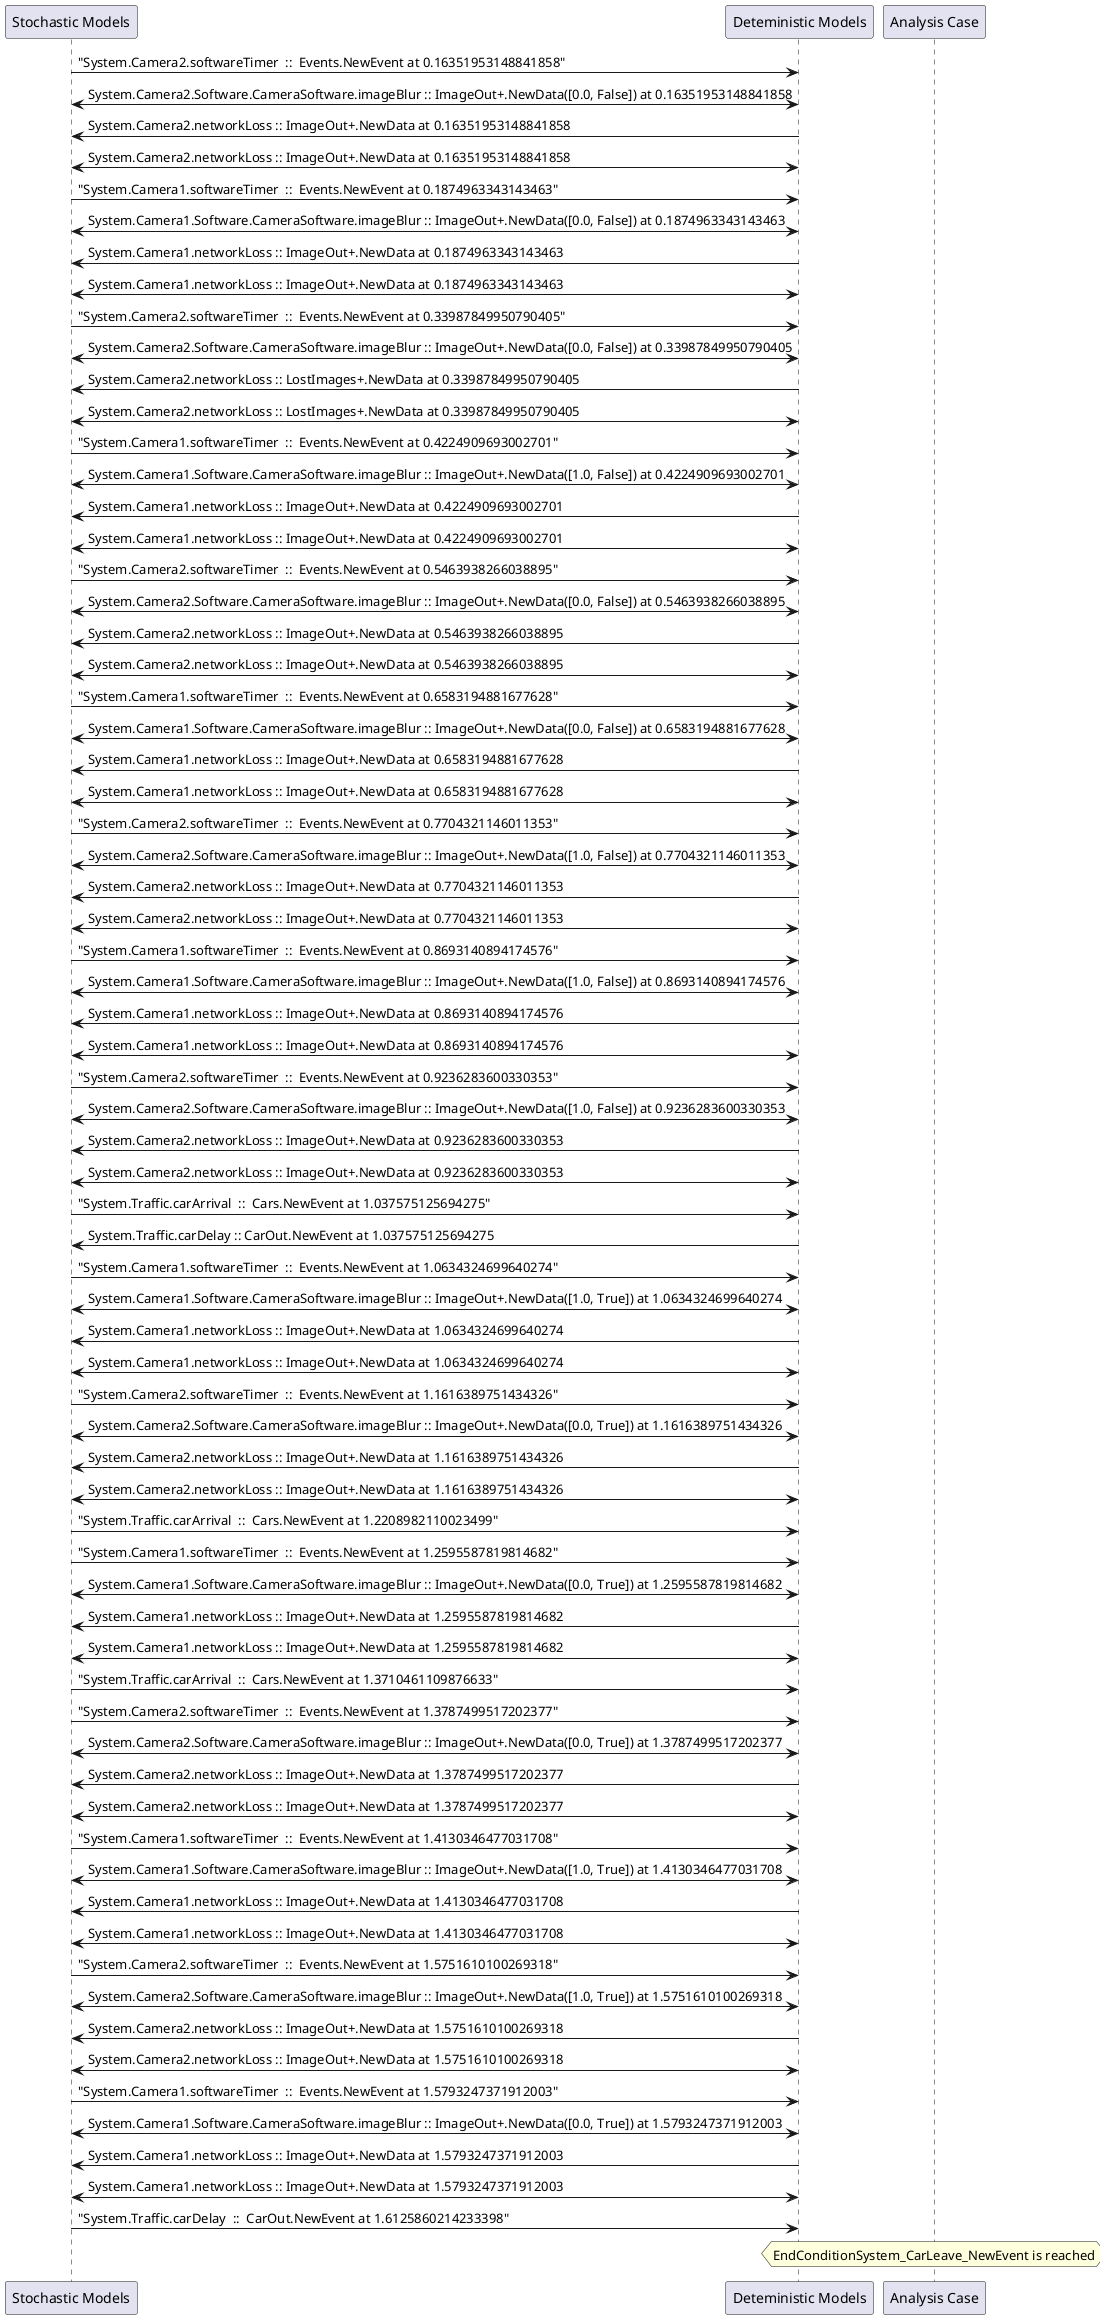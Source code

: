 
	@startuml
	participant "Stochastic Models" as stochmodel
	participant "Deteministic Models" as detmodel
	participant "Analysis Case" as analysis
	{40097_stop} stochmodel -> detmodel : "System.Camera2.softwareTimer  ::  Events.NewEvent at 0.16351953148841858"
detmodel <-> stochmodel : System.Camera2.Software.CameraSoftware.imageBlur :: ImageOut+.NewData([0.0, False]) at 0.16351953148841858
detmodel -> stochmodel : System.Camera2.networkLoss :: ImageOut+.NewData at 0.16351953148841858
detmodel <-> stochmodel : System.Camera2.networkLoss :: ImageOut+.NewData at 0.16351953148841858
{40082_stop} stochmodel -> detmodel : "System.Camera1.softwareTimer  ::  Events.NewEvent at 0.1874963343143463"
detmodel <-> stochmodel : System.Camera1.Software.CameraSoftware.imageBlur :: ImageOut+.NewData([0.0, False]) at 0.1874963343143463
detmodel -> stochmodel : System.Camera1.networkLoss :: ImageOut+.NewData at 0.1874963343143463
detmodel <-> stochmodel : System.Camera1.networkLoss :: ImageOut+.NewData at 0.1874963343143463
{40098_stop} stochmodel -> detmodel : "System.Camera2.softwareTimer  ::  Events.NewEvent at 0.33987849950790405"
detmodel <-> stochmodel : System.Camera2.Software.CameraSoftware.imageBlur :: ImageOut+.NewData([0.0, False]) at 0.33987849950790405
detmodel -> stochmodel : System.Camera2.networkLoss :: LostImages+.NewData at 0.33987849950790405
detmodel <-> stochmodel : System.Camera2.networkLoss :: LostImages+.NewData at 0.33987849950790405
{40083_stop} stochmodel -> detmodel : "System.Camera1.softwareTimer  ::  Events.NewEvent at 0.4224909693002701"
detmodel <-> stochmodel : System.Camera1.Software.CameraSoftware.imageBlur :: ImageOut+.NewData([1.0, False]) at 0.4224909693002701
detmodel -> stochmodel : System.Camera1.networkLoss :: ImageOut+.NewData at 0.4224909693002701
detmodel <-> stochmodel : System.Camera1.networkLoss :: ImageOut+.NewData at 0.4224909693002701
{40099_stop} stochmodel -> detmodel : "System.Camera2.softwareTimer  ::  Events.NewEvent at 0.5463938266038895"
detmodel <-> stochmodel : System.Camera2.Software.CameraSoftware.imageBlur :: ImageOut+.NewData([0.0, False]) at 0.5463938266038895
detmodel -> stochmodel : System.Camera2.networkLoss :: ImageOut+.NewData at 0.5463938266038895
detmodel <-> stochmodel : System.Camera2.networkLoss :: ImageOut+.NewData at 0.5463938266038895
{40084_stop} stochmodel -> detmodel : "System.Camera1.softwareTimer  ::  Events.NewEvent at 0.6583194881677628"
detmodel <-> stochmodel : System.Camera1.Software.CameraSoftware.imageBlur :: ImageOut+.NewData([0.0, False]) at 0.6583194881677628
detmodel -> stochmodel : System.Camera1.networkLoss :: ImageOut+.NewData at 0.6583194881677628
detmodel <-> stochmodel : System.Camera1.networkLoss :: ImageOut+.NewData at 0.6583194881677628
{40100_stop} stochmodel -> detmodel : "System.Camera2.softwareTimer  ::  Events.NewEvent at 0.7704321146011353"
detmodel <-> stochmodel : System.Camera2.Software.CameraSoftware.imageBlur :: ImageOut+.NewData([1.0, False]) at 0.7704321146011353
detmodel -> stochmodel : System.Camera2.networkLoss :: ImageOut+.NewData at 0.7704321146011353
detmodel <-> stochmodel : System.Camera2.networkLoss :: ImageOut+.NewData at 0.7704321146011353
{40085_stop} stochmodel -> detmodel : "System.Camera1.softwareTimer  ::  Events.NewEvent at 0.8693140894174576"
detmodel <-> stochmodel : System.Camera1.Software.CameraSoftware.imageBlur :: ImageOut+.NewData([1.0, False]) at 0.8693140894174576
detmodel -> stochmodel : System.Camera1.networkLoss :: ImageOut+.NewData at 0.8693140894174576
detmodel <-> stochmodel : System.Camera1.networkLoss :: ImageOut+.NewData at 0.8693140894174576
{40101_stop} stochmodel -> detmodel : "System.Camera2.softwareTimer  ::  Events.NewEvent at 0.9236283600330353"
detmodel <-> stochmodel : System.Camera2.Software.CameraSoftware.imageBlur :: ImageOut+.NewData([1.0, False]) at 0.9236283600330353
detmodel -> stochmodel : System.Camera2.networkLoss :: ImageOut+.NewData at 0.9236283600330353
detmodel <-> stochmodel : System.Camera2.networkLoss :: ImageOut+.NewData at 0.9236283600330353
{40113_stop} stochmodel -> detmodel : "System.Traffic.carArrival  ::  Cars.NewEvent at 1.037575125694275"
{40118_start} detmodel -> stochmodel : System.Traffic.carDelay :: CarOut.NewEvent at 1.037575125694275
{40086_stop} stochmodel -> detmodel : "System.Camera1.softwareTimer  ::  Events.NewEvent at 1.0634324699640274"
detmodel <-> stochmodel : System.Camera1.Software.CameraSoftware.imageBlur :: ImageOut+.NewData([1.0, True]) at 1.0634324699640274
detmodel -> stochmodel : System.Camera1.networkLoss :: ImageOut+.NewData at 1.0634324699640274
detmodel <-> stochmodel : System.Camera1.networkLoss :: ImageOut+.NewData at 1.0634324699640274
{40102_stop} stochmodel -> detmodel : "System.Camera2.softwareTimer  ::  Events.NewEvent at 1.1616389751434326"
detmodel <-> stochmodel : System.Camera2.Software.CameraSoftware.imageBlur :: ImageOut+.NewData([0.0, True]) at 1.1616389751434326
detmodel -> stochmodel : System.Camera2.networkLoss :: ImageOut+.NewData at 1.1616389751434326
detmodel <-> stochmodel : System.Camera2.networkLoss :: ImageOut+.NewData at 1.1616389751434326
{40114_stop} stochmodel -> detmodel : "System.Traffic.carArrival  ::  Cars.NewEvent at 1.2208982110023499"
{40087_stop} stochmodel -> detmodel : "System.Camera1.softwareTimer  ::  Events.NewEvent at 1.2595587819814682"
detmodel <-> stochmodel : System.Camera1.Software.CameraSoftware.imageBlur :: ImageOut+.NewData([0.0, True]) at 1.2595587819814682
detmodel -> stochmodel : System.Camera1.networkLoss :: ImageOut+.NewData at 1.2595587819814682
detmodel <-> stochmodel : System.Camera1.networkLoss :: ImageOut+.NewData at 1.2595587819814682
{40115_stop} stochmodel -> detmodel : "System.Traffic.carArrival  ::  Cars.NewEvent at 1.3710461109876633"
{40103_stop} stochmodel -> detmodel : "System.Camera2.softwareTimer  ::  Events.NewEvent at 1.3787499517202377"
detmodel <-> stochmodel : System.Camera2.Software.CameraSoftware.imageBlur :: ImageOut+.NewData([0.0, True]) at 1.3787499517202377
detmodel -> stochmodel : System.Camera2.networkLoss :: ImageOut+.NewData at 1.3787499517202377
detmodel <-> stochmodel : System.Camera2.networkLoss :: ImageOut+.NewData at 1.3787499517202377
{40088_stop} stochmodel -> detmodel : "System.Camera1.softwareTimer  ::  Events.NewEvent at 1.4130346477031708"
detmodel <-> stochmodel : System.Camera1.Software.CameraSoftware.imageBlur :: ImageOut+.NewData([1.0, True]) at 1.4130346477031708
detmodel -> stochmodel : System.Camera1.networkLoss :: ImageOut+.NewData at 1.4130346477031708
detmodel <-> stochmodel : System.Camera1.networkLoss :: ImageOut+.NewData at 1.4130346477031708
{40104_stop} stochmodel -> detmodel : "System.Camera2.softwareTimer  ::  Events.NewEvent at 1.5751610100269318"
detmodel <-> stochmodel : System.Camera2.Software.CameraSoftware.imageBlur :: ImageOut+.NewData([1.0, True]) at 1.5751610100269318
detmodel -> stochmodel : System.Camera2.networkLoss :: ImageOut+.NewData at 1.5751610100269318
detmodel <-> stochmodel : System.Camera2.networkLoss :: ImageOut+.NewData at 1.5751610100269318
{40089_stop} stochmodel -> detmodel : "System.Camera1.softwareTimer  ::  Events.NewEvent at 1.5793247371912003"
detmodel <-> stochmodel : System.Camera1.Software.CameraSoftware.imageBlur :: ImageOut+.NewData([0.0, True]) at 1.5793247371912003
detmodel -> stochmodel : System.Camera1.networkLoss :: ImageOut+.NewData at 1.5793247371912003
detmodel <-> stochmodel : System.Camera1.networkLoss :: ImageOut+.NewData at 1.5793247371912003
{40118_stop} stochmodel -> detmodel : "System.Traffic.carDelay  ::  CarOut.NewEvent at 1.6125860214233398"
{40118_start} <-> {40118_stop} : delay
hnote over analysis 
EndConditionSystem_CarLeave_NewEvent is reached
endnote
@enduml